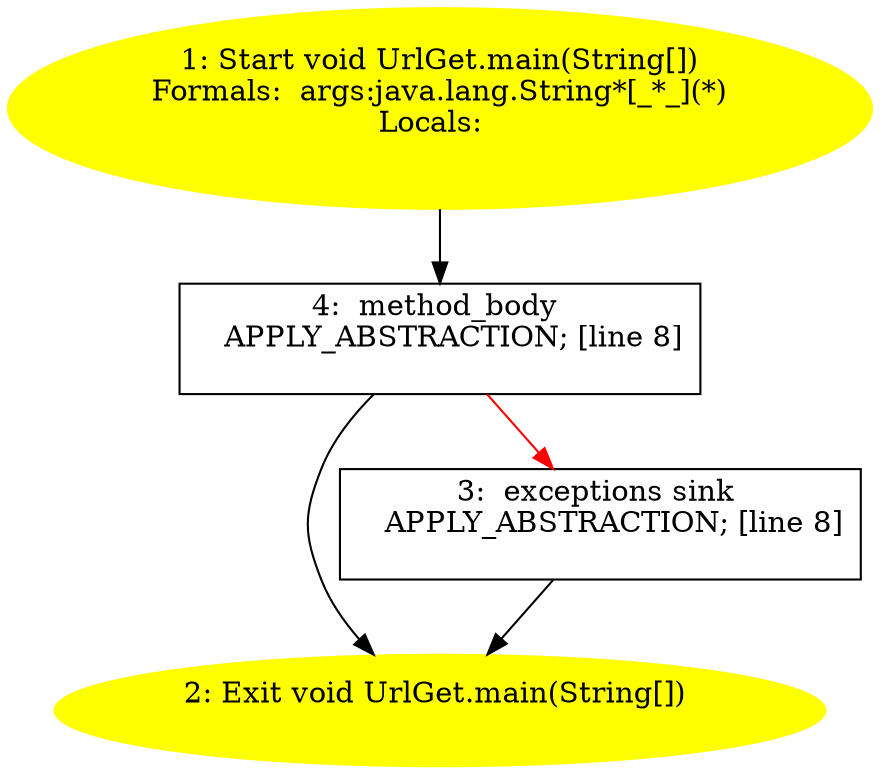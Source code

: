 /* @generated */
digraph cfg {
"com.dulishuo.shunshun.UrlGet.main(java.lang.String[]):void.2bf57a13875c9ada9fd77b4d6ed7552d_1" [label="1: Start void UrlGet.main(String[])\nFormals:  args:java.lang.String*[_*_](*)\nLocals:  \n  " color=yellow style=filled]
	

	 "com.dulishuo.shunshun.UrlGet.main(java.lang.String[]):void.2bf57a13875c9ada9fd77b4d6ed7552d_1" -> "com.dulishuo.shunshun.UrlGet.main(java.lang.String[]):void.2bf57a13875c9ada9fd77b4d6ed7552d_4" ;
"com.dulishuo.shunshun.UrlGet.main(java.lang.String[]):void.2bf57a13875c9ada9fd77b4d6ed7552d_2" [label="2: Exit void UrlGet.main(String[]) \n  " color=yellow style=filled]
	

"com.dulishuo.shunshun.UrlGet.main(java.lang.String[]):void.2bf57a13875c9ada9fd77b4d6ed7552d_3" [label="3:  exceptions sink \n   APPLY_ABSTRACTION; [line 8]\n " shape="box"]
	

	 "com.dulishuo.shunshun.UrlGet.main(java.lang.String[]):void.2bf57a13875c9ada9fd77b4d6ed7552d_3" -> "com.dulishuo.shunshun.UrlGet.main(java.lang.String[]):void.2bf57a13875c9ada9fd77b4d6ed7552d_2" ;
"com.dulishuo.shunshun.UrlGet.main(java.lang.String[]):void.2bf57a13875c9ada9fd77b4d6ed7552d_4" [label="4:  method_body \n   APPLY_ABSTRACTION; [line 8]\n " shape="box"]
	

	 "com.dulishuo.shunshun.UrlGet.main(java.lang.String[]):void.2bf57a13875c9ada9fd77b4d6ed7552d_4" -> "com.dulishuo.shunshun.UrlGet.main(java.lang.String[]):void.2bf57a13875c9ada9fd77b4d6ed7552d_2" ;
	 "com.dulishuo.shunshun.UrlGet.main(java.lang.String[]):void.2bf57a13875c9ada9fd77b4d6ed7552d_4" -> "com.dulishuo.shunshun.UrlGet.main(java.lang.String[]):void.2bf57a13875c9ada9fd77b4d6ed7552d_3" [color="red" ];
}
